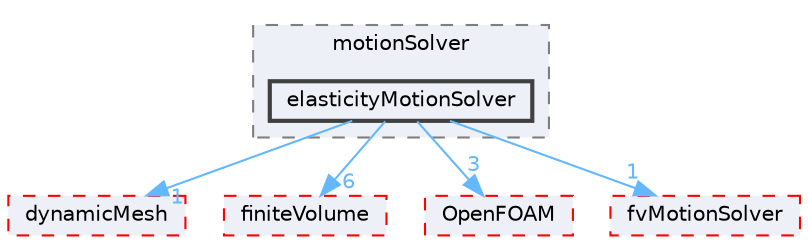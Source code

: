 digraph "src/optimisation/adjointOptimisation/adjoint/dynamicMesh/motionSolver/elasticityMotionSolver"
{
 // LATEX_PDF_SIZE
  bgcolor="transparent";
  edge [fontname=Helvetica,fontsize=10,labelfontname=Helvetica,labelfontsize=10];
  node [fontname=Helvetica,fontsize=10,shape=box,height=0.2,width=0.4];
  compound=true
  subgraph clusterdir_f5cfbca82fa9202469cbc54181740b74 {
    graph [ bgcolor="#edf0f7", pencolor="grey50", label="motionSolver", fontname=Helvetica,fontsize=10 style="filled,dashed", URL="dir_f5cfbca82fa9202469cbc54181740b74.html",tooltip=""]
  dir_e5ce6b70c9cd320474c442c47d402fe8 [label="elasticityMotionSolver", fillcolor="#edf0f7", color="grey25", style="filled,bold", URL="dir_e5ce6b70c9cd320474c442c47d402fe8.html",tooltip=""];
  }
  dir_63742796c427c97a292c80f7db71da36 [label="dynamicMesh", fillcolor="#edf0f7", color="red", style="filled,dashed", URL="dir_63742796c427c97a292c80f7db71da36.html",tooltip=""];
  dir_9bd15774b555cf7259a6fa18f99fe99b [label="finiteVolume", fillcolor="#edf0f7", color="red", style="filled,dashed", URL="dir_9bd15774b555cf7259a6fa18f99fe99b.html",tooltip=""];
  dir_c5473ff19b20e6ec4dfe5c310b3778a8 [label="OpenFOAM", fillcolor="#edf0f7", color="red", style="filled,dashed", URL="dir_c5473ff19b20e6ec4dfe5c310b3778a8.html",tooltip=""];
  dir_f7091aeabaea36e4bb5fe5aa28ecbeff [label="fvMotionSolver", fillcolor="#edf0f7", color="red", style="filled,dashed", URL="dir_f7091aeabaea36e4bb5fe5aa28ecbeff.html",tooltip=""];
  dir_e5ce6b70c9cd320474c442c47d402fe8->dir_63742796c427c97a292c80f7db71da36 [headlabel="1", labeldistance=1.5 headhref="dir_001121_001086.html" href="dir_001121_001086.html" color="steelblue1" fontcolor="steelblue1"];
  dir_e5ce6b70c9cd320474c442c47d402fe8->dir_9bd15774b555cf7259a6fa18f99fe99b [headlabel="6", labeldistance=1.5 headhref="dir_001121_001387.html" href="dir_001121_001387.html" color="steelblue1" fontcolor="steelblue1"];
  dir_e5ce6b70c9cd320474c442c47d402fe8->dir_c5473ff19b20e6ec4dfe5c310b3778a8 [headlabel="3", labeldistance=1.5 headhref="dir_001121_002695.html" href="dir_001121_002695.html" color="steelblue1" fontcolor="steelblue1"];
  dir_e5ce6b70c9cd320474c442c47d402fe8->dir_f7091aeabaea36e4bb5fe5aa28ecbeff [headlabel="1", labeldistance=1.5 headhref="dir_001121_001553.html" href="dir_001121_001553.html" color="steelblue1" fontcolor="steelblue1"];
}
